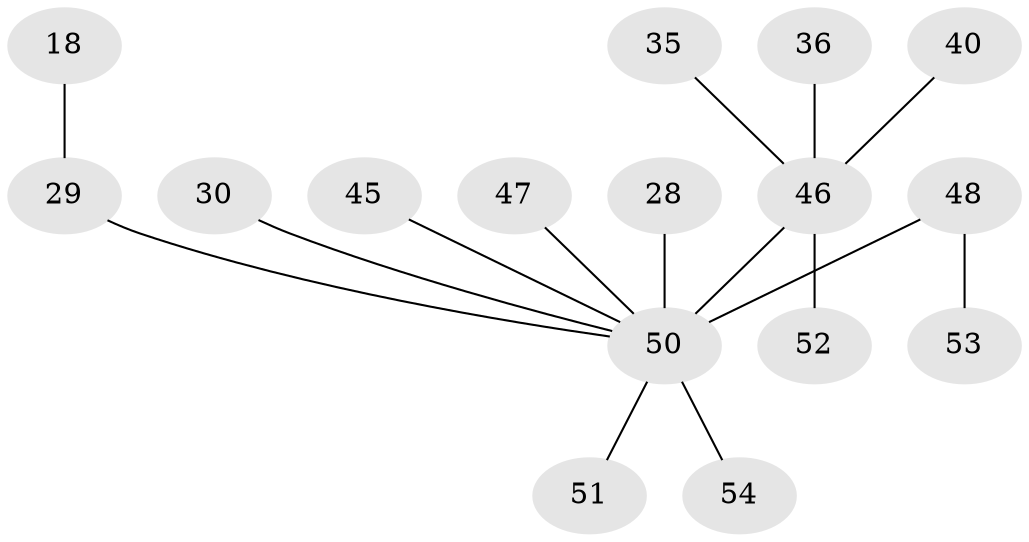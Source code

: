 // original degree distribution, {6: 0.05555555555555555, 4: 0.09259259259259259, 3: 0.07407407407407407, 5: 0.018518518518518517, 1: 0.42592592592592593, 2: 0.3333333333333333}
// Generated by graph-tools (version 1.1) at 2025/45/03/04/25 21:45:19]
// undirected, 16 vertices, 15 edges
graph export_dot {
graph [start="1"]
  node [color=gray90,style=filled];
  18 [super="+12"];
  28 [super="+23"];
  29 [super="+6"];
  30 [super="+25"];
  35;
  36;
  40;
  45 [super="+42"];
  46 [super="+27"];
  47 [super="+26"];
  48 [super="+11+21+33"];
  50 [super="+2+1+44+17+20+22+24"];
  51 [super="+41+43"];
  52 [super="+49"];
  53 [super="+31"];
  54;
  18 -- 29 [weight=2];
  28 -- 50;
  29 -- 50;
  30 -- 50;
  35 -- 46;
  36 -- 46;
  40 -- 46;
  45 -- 50;
  46 -- 50 [weight=3];
  46 -- 52;
  47 -- 50;
  48 -- 50 [weight=2];
  48 -- 53;
  50 -- 54;
  50 -- 51;
}
